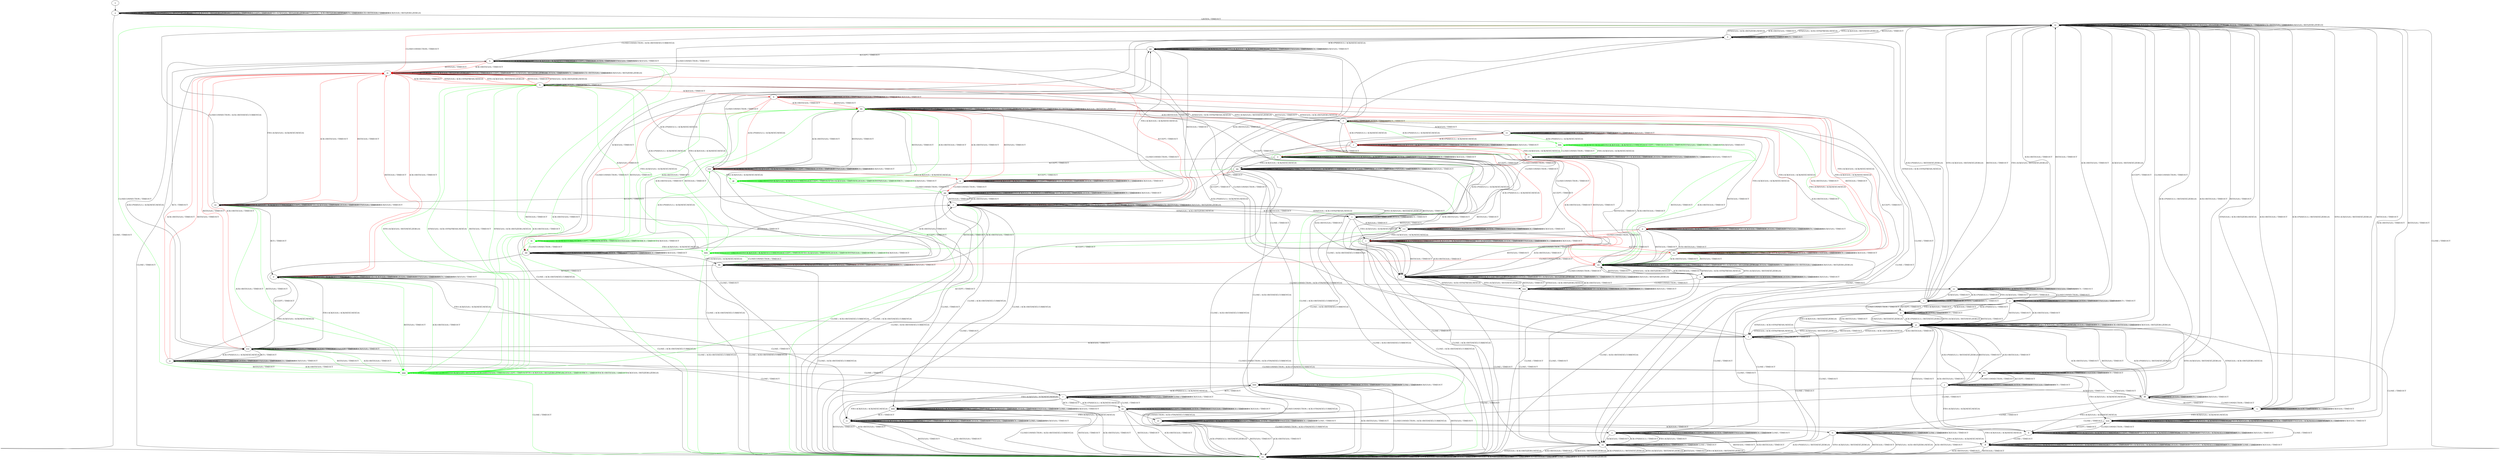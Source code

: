 digraph "" {
	graph ["Incoming time"=0.0003876686096191406,
		"Outgoing time"=0.04407167434692383,
		Output="{'States': 63, 'Transitions': 772, 'Filename': '../results/tcp_preset_100/TCP_Linux_Server-TCP_Linux_Server-4.dot'}",
		Reference="{'States': 58, 'Transitions': 685, 'Filename': '../subjects/tcp/TCP_Linux_Server.dot'}",
		Solver=yices,
		Updated="{'States': 58, 'Transitions': 685, 'Filename': '../subjects/tcp/TCP_Linux_Server.dot'}",
		"f-measure"=0.9088339222614841,
		precision=0.8808219178082192,
		recall=0.9386861313868613
	];
	a -> a	[key=0,
		label="CLOSECONNECTION / TIMEOUT"];
	a -> a	[key=1,
		label="ACK+PSH(V,V,1) / RST(ZERO,ZERO,0)"];
	a -> a	[key=2,
		label="SYN+ACK(V,V,0) / RST(ZERO,ZERO,0)"];
	a -> a	[key=3,
		label="RST(V,V,0) / TIMEOUT"];
	a -> a	[key=4,
		label="ACCEPT / TIMEOUT"];
	a -> a	[key=5,
		label="FIN+ACK(V,V,0) / RST(ZERO,ZERO,0)"];
	a -> a	[key=6,
		label="SYN(V,V,0) / ACK+RST(ZERO,NEXT,0)"];
	a -> a	[key=7,
		label="RCV / TIMEOUT"];
	a -> a	[key=8,
		label="ACK+RST(V,V,0) / TIMEOUT"];
	a -> a	[key=9,
		label="ACK(V,V,0) / RST(ZERO,ZERO,0)"];
	a -> ss	[key=0,
		label="LISTEN / TIMEOUT"];
	a -> uu	[key=0,
		label="CLOSE / TIMEOUT"];
	b -> b	[key=0,
		label="SYN+ACK(V,V,0) / ACK(NEXT,CURRENT,0)"];
	b -> b	[key=1,
		label="ACCEPT / TIMEOUT"];
	b -> b	[key=2,
		label="LISTEN / TIMEOUT"];
	b -> b	[key=3,
		label="SYN(V,V,0) / TIMEOUT"];
	b -> b	[key=4,
		label="RCV / TIMEOUT"];
	b -> b	[key=5,
		label="ACK(V,V,0) / TIMEOUT"];
	b -> bb	[key=0,
		color=red,
		label="RST(V,V,0) / TIMEOUT"];
	b -> bb	[key=1,
		color=red,
		label="ACK+RST(V,V,0) / TIMEOUT"];
	b -> dd	[key=0,
		color=red,
		label="CLOSECONNECTION / TIMEOUT"];
	b -> ee	[key=0,
		label="FIN+ACK(V,V,0) / ACK(NEXT,NEXT,0)"];
	b -> uu	[key=0,
		label="CLOSE / ACK+RST(NEXT,CURRENT,0)"];
	b -> eee	[key=0,
		color=red,
		label="ACK+PSH(V,V,1) / ACK(NEXT,NEXT,0)"];
	c -> c	[key=0,
		label="CLOSECONNECTION / TIMEOUT"];
	c -> c	[key=1,
		label="ACK+PSH(V,V,1) / TIMEOUT"];
	c -> c	[key=2,
		label="SYN+ACK(V,V,0) / ACK(NEXT,CURRENT,0)"];
	c -> c	[key=3,
		label="FIN+ACK(V,V,0) / TIMEOUT"];
	c -> c	[key=4,
		label="LISTEN / TIMEOUT"];
	c -> c	[key=5,
		label="SYN(V,V,0) / TIMEOUT"];
	c -> c	[key=6,
		label="RCV / TIMEOUT"];
	c -> c	[key=7,
		label="ACK(V,V,0) / TIMEOUT"];
	c -> i	[key=0,
		label="RST(V,V,0) / TIMEOUT"];
	c -> i	[key=1,
		label="ACK+RST(V,V,0) / TIMEOUT"];
	c -> ee	[key=0,
		color=red,
		label="ACCEPT / TIMEOUT"];
	c -> uu	[key=0,
		label="CLOSE / ACK+RST(NEXT,CURRENT,0)"];
	hhh	[color=green];
	c -> hhh	[key=0,
		color=green,
		label="ACCEPT / TIMEOUT"];
	d -> d	[key=0,
		label="ACK+PSH(V,V,1) / TIMEOUT"];
	d -> d	[key=1,
		label="SYN+ACK(V,V,0) / ACK(NEXT,CURRENT,0)"];
	d -> d	[key=2,
		label="ACCEPT / TIMEOUT"];
	d -> d	[key=3,
		label="FIN+ACK(V,V,0) / TIMEOUT"];
	d -> d	[key=4,
		label="LISTEN / TIMEOUT"];
	d -> d	[key=5,
		label="SYN(V,V,0) / TIMEOUT"];
	d -> d	[key=6,
		label="RCV / TIMEOUT"];
	d -> d	[key=7,
		label="ACK(V,V,0) / TIMEOUT"];
	d -> m	[key=0,
		color=red,
		label="RST(V,V,0) / TIMEOUT"];
	d -> m	[key=1,
		color=red,
		label="ACK+RST(V,V,0) / TIMEOUT"];
	d -> cc	[key=0,
		label="CLOSE / TIMEOUT"];
	d -> yy	[key=0,
		label="CLOSECONNECTION / ACK+FIN(NEXT,CURRENT,0)"];
	ggg	[color=green];
	d -> ggg	[key=0,
		color=green,
		label="RST(V,V,0) / TIMEOUT"];
	d -> ggg	[key=1,
		color=green,
		label="ACK+RST(V,V,0) / TIMEOUT"];
	e -> e	[key=0,
		label="CLOSECONNECTION / TIMEOUT"];
	e -> e	[key=1,
		label="ACK+PSH(V,V,1) / ACK(NEXT,NEXT,0)"];
	e -> e	[key=2,
		label="SYN+ACK(V,V,0) / ACK(NEXT,CURRENT,0)"];
	e -> e	[key=3,
		label="LISTEN / TIMEOUT"];
	e -> e	[key=4,
		label="SYN(V,V,0) / TIMEOUT"];
	e -> e	[key=5,
		label="RCV / TIMEOUT"];
	e -> e	[key=6,
		label="ACK(V,V,0) / TIMEOUT"];
	e -> i	[key=0,
		label="RST(V,V,0) / TIMEOUT"];
	e -> i	[key=1,
		label="ACK+RST(V,V,0) / TIMEOUT"];
	e -> qq	[key=0,
		label="FIN+ACK(V,V,0) / ACK(NEXT,NEXT,0)"];
	e -> uu	[key=0,
		label="CLOSE / ACK+RST(NEXT,CURRENT,0)"];
	e -> eee	[key=0,
		label="ACCEPT / TIMEOUT"];
	f -> f	[key=0,
		label="ACCEPT / TIMEOUT"];
	f -> f	[key=1,
		label="LISTEN / TIMEOUT"];
	f -> f	[key=2,
		label="RCV / TIMEOUT"];
	f -> p	[key=0,
		color=red,
		label="FIN+ACK(V,V,0) / ACK(NEXT,NEXT,0)"];
	f -> r	[key=0,
		color=red,
		label="ACK+PSH(V,V,1) / ACK(NEXT,NEXT,0)"];
	f -> s	[key=0,
		label="CLOSECONNECTION / TIMEOUT"];
	f -> bb	[key=0,
		label="SYN+ACK(V,V,0) / RST(NEXT,ZERO,0)"];
	f -> bb	[key=1,
		label="RST(V,V,0) / TIMEOUT"];
	f -> bb	[key=2,
		label="SYN(V,V,0) / ACK+RST(ZERO,NEXT,0)"];
	f -> bb	[key=3,
		label="ACK+RST(V,V,0) / TIMEOUT"];
	f -> ee	[key=0,
		color=green,
		label="FIN+ACK(V,V,0) / ACK(NEXT,NEXT,0)"];
	f -> vv	[key=0,
		label="ACK(V,V,0) / TIMEOUT"];
	f -> xx	[key=0,
		label="CLOSE / TIMEOUT"];
	kkk	[color=green];
	f -> kkk	[key=0,
		color=green,
		label="ACK+PSH(V,V,1) / ACK(NEXT,NEXT,0)"];
	g -> d	[key=0,
		label="FIN+ACK(V,V,0) / ACK(NEXT,NEXT,0)"];
	g -> g	[key=0,
		label="SYN+ACK(V,V,0) / ACK(NEXT,CURRENT,0)"];
	g -> g	[key=1,
		label="ACCEPT / TIMEOUT"];
	g -> g	[key=2,
		label="LISTEN / TIMEOUT"];
	g -> g	[key=3,
		label="SYN(V,V,0) / TIMEOUT"];
	g -> g	[key=4,
		label="RCV / TIMEOUT"];
	g -> g	[key=5,
		label="ACK(V,V,0) / TIMEOUT"];
	g -> l	[key=0,
		label="CLOSE / TIMEOUT"];
	g -> m	[key=0,
		color=red,
		label="RST(V,V,0) / TIMEOUT"];
	g -> m	[key=1,
		color=red,
		label="ACK+RST(V,V,0) / TIMEOUT"];
	g -> hh	[key=0,
		label="CLOSECONNECTION / ACK+FIN(NEXT,CURRENT,0)"];
	g -> ww	[key=0,
		label="ACK+PSH(V,V,1) / ACK(NEXT,NEXT,0)"];
	g -> ggg	[key=0,
		color=green,
		label="RST(V,V,0) / TIMEOUT"];
	g -> ggg	[key=1,
		color=green,
		label="ACK+RST(V,V,0) / TIMEOUT"];
	h -> b	[key=0,
		color=red,
		label="ACK(V,V,0) / TIMEOUT"];
	h -> h	[key=0,
		label="ACCEPT / TIMEOUT"];
	h -> h	[key=1,
		label="LISTEN / TIMEOUT"];
	h -> h	[key=2,
		label="RCV / TIMEOUT"];
	h -> m	[key=0,
		color=red,
		label="SYN+ACK(V,V,0) / RST(NEXT,ZERO,0)"];
	h -> m	[key=1,
		color=red,
		label="RST(V,V,0) / TIMEOUT"];
	h -> m	[key=2,
		color=red,
		label="SYN(V,V,0) / ACK+RST(ZERO,NEXT,0)"];
	h -> m	[key=3,
		color=red,
		label="ACK+RST(V,V,0) / TIMEOUT"];
	h -> ee	[key=0,
		color=red,
		label="FIN+ACK(V,V,0) / ACK(NEXT,NEXT,0)"];
	h -> ii	[key=0,
		label="CLOSECONNECTION / TIMEOUT"];
	h -> xx	[key=0,
		label="CLOSE / TIMEOUT"];
	h -> eee	[key=0,
		label="ACK+PSH(V,V,1) / ACK(NEXT,NEXT,0)"];
	h -> ggg	[key=0,
		color=green,
		label="SYN+ACK(V,V,0) / RST(NEXT,ZERO,0)"];
	h -> ggg	[key=1,
		color=green,
		label="RST(V,V,0) / TIMEOUT"];
	h -> ggg	[key=2,
		color=green,
		label="SYN(V,V,0) / ACK+RST(ZERO,NEXT,0)"];
	h -> ggg	[key=3,
		color=green,
		label="ACK+RST(V,V,0) / TIMEOUT"];
	h -> hhh	[key=0,
		color=green,
		label="FIN+ACK(V,V,0) / ACK(NEXT,NEXT,0)"];
	iii	[color=green];
	h -> iii	[key=0,
		color=green,
		label="ACK(V,V,0) / TIMEOUT"];
	i -> i	[key=0,
		label="CLOSECONNECTION / TIMEOUT"];
	i -> i	[key=1,
		label="ACK+PSH(V,V,1) / RST(ZERO,ZERO,0)"];
	i -> i	[key=2,
		label="SYN+ACK(V,V,0) / RST(ZERO,ZERO,0)"];
	i -> i	[key=3,
		label="RST(V,V,0) / TIMEOUT"];
	i -> i	[key=4,
		label="FIN+ACK(V,V,0) / RST(ZERO,ZERO,0)"];
	i -> i	[key=5,
		label="LISTEN / TIMEOUT"];
	i -> i	[key=6,
		label="RCV / TIMEOUT"];
	i -> i	[key=7,
		label="ACK+RST(V,V,0) / TIMEOUT"];
	i -> i	[key=8,
		label="ACK(V,V,0) / RST(ZERO,ZERO,0)"];
	i -> bb	[key=0,
		label="ACCEPT / TIMEOUT"];
	i -> uu	[key=0,
		label="CLOSE / TIMEOUT"];
	i -> aaa	[key=0,
		label="SYN(V,V,0) / ACK+SYN(FRESH,NEXT,0)"];
	j -> j	[key=0,
		label="SYN+ACK(V,V,0) / ACK(NEXT,CURRENT,0)"];
	j -> j	[key=1,
		label="ACCEPT / TIMEOUT"];
	j -> j	[key=2,
		label="LISTEN / TIMEOUT"];
	j -> j	[key=3,
		label="SYN(V,V,0) / TIMEOUT"];
	j -> j	[key=4,
		label="RCV / TIMEOUT"];
	j -> hh	[key=0,
		label="CLOSECONNECTION / TIMEOUT"];
	j -> jj	[key=0,
		label="ACK+PSH(V,V,1) / RST(NEXT,ZERO,0)"];
	j -> jj	[key=1,
		label="RST(V,V,0) / TIMEOUT"];
	j -> jj	[key=2,
		label="ACK+RST(V,V,0) / TIMEOUT"];
	j -> ll	[key=0,
		label="FIN+ACK(V,V,0) / ACK(NEXT,NEXT,0)"];
	j -> zz	[key=0,
		label="CLOSE / TIMEOUT"];
	j -> fff	[key=0,
		label="ACK(V,V,0) / TIMEOUT"];
	k -> k	[key=0,
		label="ACK+PSH(V,V,1) / ACK(NEXT,NEXT,0)"];
	k -> k	[key=1,
		label="SYN+ACK(V,V,0) / ACK(NEXT,CURRENT,0)"];
	k -> k	[key=2,
		label="ACCEPT / TIMEOUT"];
	k -> k	[key=3,
		label="LISTEN / TIMEOUT"];
	k -> k	[key=4,
		label="SYN(V,V,0) / TIMEOUT"];
	k -> k	[key=5,
		label="ACK(V,V,0) / TIMEOUT"];
	k -> m	[key=0,
		color=red,
		label="RST(V,V,0) / TIMEOUT"];
	k -> m	[key=1,
		color=red,
		label="ACK+RST(V,V,0) / TIMEOUT"];
	k -> oo	[key=0,
		label="FIN+ACK(V,V,0) / ACK(NEXT,NEXT,0)"];
	k -> ss	[key=0,
		label="CLOSECONNECTION / ACK+RST(NEXT,CURRENT,0)"];
	k -> ww	[key=0,
		label="RCV / TIMEOUT"];
	k -> bbb	[key=0,
		label="CLOSE / TIMEOUT"];
	k -> ggg	[key=0,
		color=green,
		label="RST(V,V,0) / TIMEOUT"];
	k -> ggg	[key=1,
		color=green,
		label="ACK+RST(V,V,0) / TIMEOUT"];
	l -> l	[key=0,
		label="SYN+ACK(V,V,0) / ACK(NEXT,CURRENT,0)"];
	l -> l	[key=1,
		label="ACCEPT / TIMEOUT"];
	l -> l	[key=2,
		label="LISTEN / TIMEOUT"];
	l -> l	[key=3,
		label="SYN(V,V,0) / TIMEOUT"];
	l -> l	[key=4,
		label="CLOSE / TIMEOUT"];
	l -> l	[key=5,
		label="ACK(V,V,0) / TIMEOUT"];
	l -> aa	[key=0,
		label="RCV / TIMEOUT"];
	l -> cc	[key=0,
		label="FIN+ACK(V,V,0) / ACK(NEXT,NEXT,0)"];
	l -> uu	[key=0,
		label="RST(V,V,0) / TIMEOUT"];
	l -> uu	[key=1,
		label="ACK+RST(V,V,0) / TIMEOUT"];
	l -> zz	[key=0,
		label="CLOSECONNECTION / ACK+FIN(NEXT,CURRENT,0)"];
	l -> bbb	[key=0,
		label="ACK+PSH(V,V,1) / ACK(NEXT,NEXT,0)"];
	m -> h	[key=0,
		color=red,
		label="SYN(V,V,0) / ACK+SYN(FRESH,NEXT,0)"];
	m -> m	[key=0,
		label="ACK+PSH(V,V,1) / RST(ZERO,ZERO,0)"];
	m -> m	[key=1,
		label="SYN+ACK(V,V,0) / RST(ZERO,ZERO,0)"];
	m -> m	[key=2,
		label="RST(V,V,0) / TIMEOUT"];
	m -> m	[key=3,
		label="ACCEPT / TIMEOUT"];
	m -> m	[key=4,
		label="FIN+ACK(V,V,0) / RST(ZERO,ZERO,0)"];
	m -> m	[key=5,
		label="LISTEN / TIMEOUT"];
	m -> m	[key=6,
		label="RCV / TIMEOUT"];
	m -> m	[key=7,
		label="ACK+RST(V,V,0) / TIMEOUT"];
	m -> m	[key=8,
		label="ACK(V,V,0) / RST(ZERO,ZERO,0)"];
	m -> ss	[key=0,
		color=red,
		label="CLOSECONNECTION / TIMEOUT"];
	m -> uu	[key=0,
		label="CLOSE / TIMEOUT"];
	n -> n	[key=0,
		label="CLOSECONNECTION / TIMEOUT"];
	n -> n	[key=1,
		label="SYN+ACK(V,V,0) / ACK(NEXT,CURRENT,0)"];
	n -> n	[key=2,
		label="ACCEPT / TIMEOUT"];
	n -> n	[key=3,
		label="LISTEN / TIMEOUT"];
	n -> n	[key=4,
		label="SYN(V,V,0) / TIMEOUT"];
	n -> n	[key=5,
		label="RCV / TIMEOUT"];
	n -> n	[key=6,
		label="CLOSE / TIMEOUT"];
	n -> uu	[key=0,
		label="RST(V,V,0) / TIMEOUT"];
	n -> uu	[key=1,
		label="ACK+RST(V,V,0) / TIMEOUT"];
	n -> xx	[key=0,
		label="ACK+PSH(V,V,1) / TIMEOUT"];
	n -> xx	[key=1,
		label="FIN+ACK(V,V,0) / TIMEOUT"];
	n -> xx	[key=2,
		label="ACK(V,V,0) / TIMEOUT"];
	o -> n	[key=0,
		label="CLOSE / TIMEOUT"];
	o -> o	[key=0,
		label="SYN+ACK(V,V,0) / ACK(NEXT,CURRENT,0)"];
	o -> o	[key=1,
		label="ACCEPT / TIMEOUT"];
	o -> o	[key=2,
		label="LISTEN / TIMEOUT"];
	o -> o	[key=3,
		label="SYN(V,V,0) / TIMEOUT"];
	o -> o	[key=4,
		label="RCV / TIMEOUT"];
	o -> w	[key=0,
		label="ACK+PSH(V,V,1) / TIMEOUT"];
	o -> w	[key=1,
		label="FIN+ACK(V,V,0) / TIMEOUT"];
	o -> w	[key=2,
		label="ACK(V,V,0) / TIMEOUT"];
	o -> jj	[key=0,
		label="RST(V,V,0) / TIMEOUT"];
	o -> jj	[key=1,
		label="ACK+RST(V,V,0) / TIMEOUT"];
	o -> yy	[key=0,
		label="CLOSECONNECTION / TIMEOUT"];
	p -> c	[key=0,
		color=red,
		label="CLOSECONNECTION / TIMEOUT"];
	p -> p	[key=0,
		label="ACK+PSH(V,V,1) / TIMEOUT"];
	p -> p	[key=1,
		label="SYN+ACK(V,V,0) / ACK(NEXT,CURRENT,0)"];
	p -> p	[key=2,
		label="ACCEPT / TIMEOUT"];
	p -> p	[key=3,
		label="FIN+ACK(V,V,0) / TIMEOUT"];
	p -> p	[key=4,
		label="LISTEN / TIMEOUT"];
	p -> p	[key=5,
		label="SYN(V,V,0) / TIMEOUT"];
	p -> p	[key=6,
		label="RCV / TIMEOUT"];
	p -> p	[key=7,
		label="ACK(V,V,0) / TIMEOUT"];
	p -> nn	[key=0,
		label="RST(V,V,0) / TIMEOUT"];
	p -> nn	[key=1,
		label="ACK+RST(V,V,0) / TIMEOUT"];
	p -> uu	[key=0,
		label="CLOSE / ACK+RST(NEXT,CURRENT,0)"];
	q -> q	[key=0,
		label="ACK+PSH(V,V,1) / TIMEOUT"];
	q -> q	[key=1,
		label="SYN+ACK(V,V,0) / ACK(NEXT,CURRENT,0)"];
	q -> q	[key=2,
		label="ACCEPT / TIMEOUT"];
	q -> q	[key=3,
		label="FIN+ACK(V,V,0) / TIMEOUT"];
	q -> q	[key=4,
		label="LISTEN / TIMEOUT"];
	q -> q	[key=5,
		label="SYN(V,V,0) / TIMEOUT"];
	q -> q	[key=6,
		label="RCV / TIMEOUT"];
	q -> q	[key=7,
		label="ACK(V,V,0) / TIMEOUT"];
	q -> bb	[key=0,
		color=red,
		label="RST(V,V,0) / TIMEOUT"];
	q -> bb	[key=1,
		color=red,
		label="ACK+RST(V,V,0) / TIMEOUT"];
	q -> gg	[key=0,
		color=red,
		label="CLOSECONNECTION / TIMEOUT"];
	q -> uu	[key=0,
		label="CLOSE / ACK+RST(NEXT,CURRENT,0)"];
	r -> e	[key=0,
		color=red,
		label="CLOSECONNECTION / TIMEOUT"];
	r -> r	[key=0,
		label="ACK+PSH(V,V,1) / ACK(NEXT,NEXT,0)"];
	r -> r	[key=1,
		label="SYN+ACK(V,V,0) / ACK(NEXT,CURRENT,0)"];
	r -> r	[key=2,
		label="ACCEPT / TIMEOUT"];
	r -> r	[key=3,
		label="LISTEN / TIMEOUT"];
	r -> r	[key=4,
		label="SYN(V,V,0) / TIMEOUT"];
	r -> r	[key=5,
		label="RCV / TIMEOUT"];
	r -> r	[key=6,
		label="ACK(V,V,0) / TIMEOUT"];
	r -> nn	[key=0,
		color=red,
		label="RST(V,V,0) / TIMEOUT"];
	r -> nn	[key=1,
		color=red,
		label="ACK+RST(V,V,0) / TIMEOUT"];
	r -> rr	[key=0,
		color=red,
		label="FIN+ACK(V,V,0) / ACK(NEXT,NEXT,0)"];
	r -> uu	[key=0,
		label="CLOSE / ACK+RST(NEXT,CURRENT,0)"];
	s -> c	[key=0,
		label="FIN+ACK(V,V,0) / ACK(NEXT,NEXT,0)"];
	s -> e	[key=0,
		label="ACK+PSH(V,V,1) / ACK(NEXT,NEXT,0)"];
	s -> h	[key=0,
		label="ACCEPT / TIMEOUT"];
	s -> s	[key=0,
		label="CLOSECONNECTION / TIMEOUT"];
	s -> s	[key=1,
		label="LISTEN / TIMEOUT"];
	s -> s	[key=2,
		label="RCV / TIMEOUT"];
	s -> z	[key=0,
		label="SYN+ACK(V,V,0) / RST(NEXT,ZERO,0)"];
	s -> z	[key=1,
		label="RST(V,V,0) / TIMEOUT"];
	s -> z	[key=2,
		label="SYN(V,V,0) / ACK+RST(ZERO,NEXT,0)"];
	s -> z	[key=3,
		label="ACK+RST(V,V,0) / TIMEOUT"];
	s -> xx	[key=0,
		label="CLOSE / TIMEOUT"];
	s -> ccc	[key=0,
		label="ACK(V,V,0) / TIMEOUT"];
	t -> d	[key=0,
		label="FIN+ACK(V,V,0) / ACK(NEXT,NEXT,0)"];
	t -> k	[key=0,
		label="ACK+PSH(V,V,1) / ACK(NEXT,NEXT,0)"];
	t -> t	[key=0,
		label="ACCEPT / TIMEOUT"];
	t -> t	[key=1,
		label="LISTEN / TIMEOUT"];
	t -> t	[key=2,
		label="RCV / TIMEOUT"];
	t -> ii	[key=0,
		label="CLOSECONNECTION / TIMEOUT"];
	t -> jj	[key=0,
		label="SYN+ACK(V,V,0) / RST(NEXT,ZERO,0)"];
	t -> jj	[key=1,
		label="RST(V,V,0) / TIMEOUT"];
	t -> jj	[key=2,
		label="SYN(V,V,0) / ACK+RST(ZERO,NEXT,0)"];
	t -> jj	[key=3,
		label="ACK+RST(V,V,0) / TIMEOUT"];
	t -> ww	[key=0,
		label="ACK(V,V,0) / TIMEOUT"];
	t -> xx	[key=0,
		label="CLOSE / TIMEOUT"];
	u -> u	[key=0,
		label="CLOSECONNECTION / TIMEOUT"];
	u -> u	[key=1,
		label="LISTEN / TIMEOUT"];
	u -> u	[key=2,
		label="RCV / TIMEOUT"];
	u -> u	[key=3,
		label="ACK(V,V,0) / TIMEOUT"];
	u -> mm	[key=0,
		label="FIN+ACK(V,V,0) / ACK(NEXT,NEXT,0)"];
	u -> ss	[key=0,
		label="ACK+PSH(V,V,1) / RST(NEXT,ZERO,0)"];
	u -> ss	[key=1,
		label="SYN+ACK(V,V,0) / RST(NEXT,ZERO,0)"];
	u -> ss	[key=2,
		label="RST(V,V,0) / TIMEOUT"];
	u -> ss	[key=3,
		label="SYN(V,V,0) / ACK+RST(ZERO,NEXT,0)"];
	u -> ss	[key=4,
		label="ACK+RST(V,V,0) / TIMEOUT"];
	u -> tt	[key=0,
		label="CLOSE / TIMEOUT"];
	u -> fff	[key=0,
		label="ACCEPT / TIMEOUT"];
	v -> v	[key=0,
		label="CLOSECONNECTION / TIMEOUT"];
	v -> v	[key=1,
		label="LISTEN / TIMEOUT"];
	v -> v	[key=2,
		label="RCV / TIMEOUT"];
	v -> w	[key=0,
		label="ACCEPT / TIMEOUT"];
	v -> ii	[key=0,
		label="SYN(V,V,0) / ACK+SYN(FRESH,NEXT,0)"];
	v -> ss	[key=0,
		label="ACK+PSH(V,V,1) / RST(NEXT,ZERO,0)"];
	v -> ss	[key=1,
		label="SYN+ACK(V,V,0) / RST(NEXT,ZERO,0)"];
	v -> ss	[key=2,
		label="RST(V,V,0) / TIMEOUT"];
	v -> ss	[key=3,
		label="FIN+ACK(V,V,0) / RST(NEXT,ZERO,0)"];
	v -> ss	[key=4,
		label="ACK+RST(V,V,0) / TIMEOUT"];
	v -> ss	[key=5,
		label="ACK(V,V,0) / RST(NEXT,ZERO,0)"];
	v -> xx	[key=0,
		label="CLOSE / TIMEOUT"];
	w -> t	[key=0,
		label="SYN(V,V,0) / ACK+SYN(FRESH,NEXT,0)"];
	w -> v	[key=0,
		label="CLOSECONNECTION / TIMEOUT"];
	w -> w	[key=0,
		label="ACCEPT / TIMEOUT"];
	w -> w	[key=1,
		label="LISTEN / TIMEOUT"];
	w -> w	[key=2,
		label="RCV / TIMEOUT"];
	w -> jj	[key=0,
		label="ACK+PSH(V,V,1) / RST(NEXT,ZERO,0)"];
	w -> jj	[key=1,
		label="SYN+ACK(V,V,0) / RST(NEXT,ZERO,0)"];
	w -> jj	[key=2,
		label="RST(V,V,0) / TIMEOUT"];
	w -> jj	[key=3,
		label="FIN+ACK(V,V,0) / RST(NEXT,ZERO,0)"];
	w -> jj	[key=4,
		label="ACK+RST(V,V,0) / TIMEOUT"];
	w -> jj	[key=5,
		label="ACK(V,V,0) / RST(NEXT,ZERO,0)"];
	w -> xx	[key=0,
		label="CLOSE / TIMEOUT"];
	x -> a	[key=0];
	y -> y	[key=0,
		label="ACK+PSH(V,V,1) / TIMEOUT"];
	y -> y	[key=1,
		label="ACCEPT / TIMEOUT"];
	y -> y	[key=2,
		label="FIN+ACK(V,V,0) / TIMEOUT"];
	y -> y	[key=3,
		label="LISTEN / TIMEOUT"];
	y -> y	[key=4,
		label="RCV / TIMEOUT"];
	y -> y	[key=5,
		label="ACK(V,V,0) / TIMEOUT"];
	y -> nn	[key=0,
		label="SYN+ACK(V,V,0) / RST(NEXT,ZERO,0)"];
	y -> nn	[key=1,
		label="RST(V,V,0) / TIMEOUT"];
	y -> nn	[key=2,
		label="SYN(V,V,0) / ACK+RST(ZERO,NEXT,0)"];
	y -> nn	[key=3,
		label="ACK+RST(V,V,0) / TIMEOUT"];
	y -> xx	[key=0,
		label="CLOSE / TIMEOUT"];
	y -> aaa	[key=0,
		label="CLOSECONNECTION / TIMEOUT"];
	z -> m	[key=0,
		color=red,
		label="ACCEPT / TIMEOUT"];
	z -> s	[key=0,
		label="SYN(V,V,0) / ACK+SYN(FRESH,NEXT,0)"];
	z -> z	[key=0,
		label="CLOSECONNECTION / TIMEOUT"];
	z -> z	[key=1,
		label="ACK+PSH(V,V,1) / RST(ZERO,ZERO,0)"];
	z -> z	[key=2,
		label="SYN+ACK(V,V,0) / RST(ZERO,ZERO,0)"];
	z -> z	[key=3,
		label="RST(V,V,0) / TIMEOUT"];
	z -> z	[key=4,
		label="FIN+ACK(V,V,0) / RST(ZERO,ZERO,0)"];
	z -> z	[key=5,
		label="LISTEN / TIMEOUT"];
	z -> z	[key=6,
		label="RCV / TIMEOUT"];
	z -> z	[key=7,
		label="ACK+RST(V,V,0) / TIMEOUT"];
	z -> z	[key=8,
		label="ACK(V,V,0) / RST(ZERO,ZERO,0)"];
	z -> uu	[key=0,
		label="CLOSE / TIMEOUT"];
	z -> ggg	[key=0,
		color=green,
		label="ACCEPT / TIMEOUT"];
	aa -> l	[key=0,
		label="ACK+PSH(V,V,1) / ACK(NEXT,NEXT,0)"];
	aa -> l	[key=1,
		label="CLOSE / TIMEOUT"];
	aa -> aa	[key=0,
		label="SYN+ACK(V,V,0) / ACK(NEXT,CURRENT,0)"];
	aa -> aa	[key=1,
		label="ACCEPT / TIMEOUT"];
	aa -> aa	[key=2,
		label="LISTEN / TIMEOUT"];
	aa -> aa	[key=3,
		label="SYN(V,V,0) / TIMEOUT"];
	aa -> aa	[key=4,
		label="RCV / TIMEOUT"];
	aa -> aa	[key=5,
		label="ACK(V,V,0) / TIMEOUT"];
	aa -> cc	[key=0,
		label="FIN+ACK(V,V,0) / ACK(NEXT,NEXT,0)"];
	aa -> uu	[key=0,
		label="RST(V,V,0) / TIMEOUT"];
	aa -> uu	[key=1,
		label="ACK+RST(V,V,0) / TIMEOUT"];
	aa -> zz	[key=0,
		label="CLOSECONNECTION / ACK+FIN(NEXT,CURRENT,0)"];
	bb -> f	[key=0,
		label="SYN(V,V,0) / ACK+SYN(FRESH,NEXT,0)"];
	bb -> z	[key=0,
		label="CLOSECONNECTION / TIMEOUT"];
	bb -> bb	[key=0,
		label="ACK+PSH(V,V,1) / RST(ZERO,ZERO,0)"];
	bb -> bb	[key=1,
		label="SYN+ACK(V,V,0) / RST(ZERO,ZERO,0)"];
	bb -> bb	[key=2,
		label="RST(V,V,0) / TIMEOUT"];
	bb -> bb	[key=3,
		label="ACCEPT / TIMEOUT"];
	bb -> bb	[key=4,
		label="FIN+ACK(V,V,0) / RST(ZERO,ZERO,0)"];
	bb -> bb	[key=5,
		label="LISTEN / TIMEOUT"];
	bb -> bb	[key=6,
		label="RCV / TIMEOUT"];
	bb -> bb	[key=7,
		label="ACK+RST(V,V,0) / TIMEOUT"];
	bb -> bb	[key=8,
		label="ACK(V,V,0) / RST(ZERO,ZERO,0)"];
	bb -> uu	[key=0,
		label="CLOSE / TIMEOUT"];
	cc -> n	[key=0,
		label="CLOSECONNECTION / ACK+FIN(NEXT,CURRENT,0)"];
	cc -> cc	[key=0,
		label="ACK+PSH(V,V,1) / TIMEOUT"];
	cc -> cc	[key=1,
		label="SYN+ACK(V,V,0) / ACK(NEXT,CURRENT,0)"];
	cc -> cc	[key=2,
		label="ACCEPT / TIMEOUT"];
	cc -> cc	[key=3,
		label="FIN+ACK(V,V,0) / TIMEOUT"];
	cc -> cc	[key=4,
		label="LISTEN / TIMEOUT"];
	cc -> cc	[key=5,
		label="SYN(V,V,0) / TIMEOUT"];
	cc -> cc	[key=6,
		label="RCV / TIMEOUT"];
	cc -> cc	[key=7,
		label="CLOSE / TIMEOUT"];
	cc -> cc	[key=8,
		label="ACK(V,V,0) / TIMEOUT"];
	cc -> uu	[key=0,
		label="RST(V,V,0) / TIMEOUT"];
	cc -> uu	[key=1,
		label="ACK+RST(V,V,0) / TIMEOUT"];
	dd -> z	[key=0,
		label="RST(V,V,0) / TIMEOUT"];
	dd -> z	[key=1,
		label="ACK+RST(V,V,0) / TIMEOUT"];
	dd -> dd	[key=0,
		label="CLOSECONNECTION / TIMEOUT"];
	dd -> dd	[key=1,
		label="SYN+ACK(V,V,0) / ACK(NEXT,CURRENT,0)"];
	dd -> dd	[key=2,
		label="LISTEN / TIMEOUT"];
	dd -> dd	[key=3,
		label="SYN(V,V,0) / TIMEOUT"];
	dd -> dd	[key=4,
		label="RCV / TIMEOUT"];
	dd -> dd	[key=5,
		label="ACK(V,V,0) / TIMEOUT"];
	dd -> kk	[key=0,
		label="FIN+ACK(V,V,0) / ACK(NEXT,NEXT,0)"];
	dd -> pp	[key=0,
		label="ACK+PSH(V,V,1) / ACK(NEXT,NEXT,0)"];
	dd -> uu	[key=0,
		label="CLOSE / ACK+RST(NEXT,CURRENT,0)"];
	dd -> ww	[key=0,
		label="ACCEPT / TIMEOUT"];
	ee -> c	[key=0,
		color=green,
		label="CLOSECONNECTION / TIMEOUT"];
	ee -> bb	[key=0,
		color=red,
		label="RST(V,V,0) / TIMEOUT"];
	ee -> bb	[key=1,
		color=red,
		label="ACK+RST(V,V,0) / TIMEOUT"];
	ee -> ee	[key=0,
		label="ACK+PSH(V,V,1) / TIMEOUT"];
	ee -> ee	[key=1,
		label="SYN+ACK(V,V,0) / ACK(NEXT,CURRENT,0)"];
	ee -> ee	[key=2,
		label="ACCEPT / TIMEOUT"];
	ee -> ee	[key=3,
		label="FIN+ACK(V,V,0) / TIMEOUT"];
	ee -> ee	[key=4,
		label="LISTEN / TIMEOUT"];
	ee -> ee	[key=5,
		label="SYN(V,V,0) / TIMEOUT"];
	ee -> ee	[key=6,
		label="RCV / TIMEOUT"];
	ee -> ee	[key=7,
		label="ACK(V,V,0) / TIMEOUT"];
	ee -> kk	[key=0,
		color=red,
		label="CLOSECONNECTION / TIMEOUT"];
	ee -> nn	[key=0,
		color=green,
		label="RST(V,V,0) / TIMEOUT"];
	ee -> nn	[key=1,
		color=green,
		label="ACK+RST(V,V,0) / TIMEOUT"];
	ee -> uu	[key=0,
		label="CLOSE / ACK+RST(NEXT,CURRENT,0)"];
	ff -> ff	[key=0,
		label="CLOSECONNECTION / TIMEOUT"];
	ff -> ff	[key=1,
		label="ACK+PSH(V,V,1) / ACK(NEXT,CURRENT,0)"];
	ff -> ff	[key=2,
		label="SYN+ACK(V,V,0) / ACK(NEXT,CURRENT,0)"];
	ff -> ff	[key=3,
		label="ACCEPT / TIMEOUT"];
	ff -> ff	[key=4,
		label="FIN+ACK(V,V,0) / ACK(NEXT,CURRENT,0)"];
	ff -> ff	[key=5,
		label="LISTEN / TIMEOUT"];
	ff -> ff	[key=6,
		label="SYN(V,V,0) / ACK(NEXT,CURRENT,0)"];
	ff -> ff	[key=7,
		label="RCV / TIMEOUT"];
	ff -> ff	[key=8,
		label="CLOSE / TIMEOUT"];
	ff -> ff	[key=9,
		label="ACK(V,V,0) / TIMEOUT"];
	ff -> uu	[key=0,
		label="RST(V,V,0) / TIMEOUT"];
	ff -> uu	[key=1,
		label="ACK+RST(V,V,0) / TIMEOUT"];
	gg -> z	[key=0,
		label="RST(V,V,0) / TIMEOUT"];
	gg -> z	[key=1,
		label="ACK+RST(V,V,0) / TIMEOUT"];
	gg -> gg	[key=0,
		label="CLOSECONNECTION / TIMEOUT"];
	gg -> gg	[key=1,
		label="ACK+PSH(V,V,1) / TIMEOUT"];
	gg -> gg	[key=2,
		label="SYN+ACK(V,V,0) / ACK(NEXT,CURRENT,0)"];
	gg -> gg	[key=3,
		label="FIN+ACK(V,V,0) / TIMEOUT"];
	gg -> gg	[key=4,
		label="LISTEN / TIMEOUT"];
	gg -> gg	[key=5,
		label="SYN(V,V,0) / TIMEOUT"];
	gg -> gg	[key=6,
		label="RCV / TIMEOUT"];
	gg -> gg	[key=7,
		label="ACK(V,V,0) / TIMEOUT"];
	gg -> oo	[key=0,
		label="ACCEPT / TIMEOUT"];
	gg -> uu	[key=0,
		label="CLOSE / ACK+RST(NEXT,CURRENT,0)"];
	hh -> j	[key=0,
		label="ACCEPT / TIMEOUT"];
	hh -> u	[key=0,
		label="ACK(V,V,0) / TIMEOUT"];
	hh -> hh	[key=0,
		label="CLOSECONNECTION / TIMEOUT"];
	hh -> hh	[key=1,
		label="SYN+ACK(V,V,0) / ACK(NEXT,CURRENT,0)"];
	hh -> hh	[key=2,
		label="LISTEN / TIMEOUT"];
	hh -> hh	[key=3,
		label="SYN(V,V,0) / TIMEOUT"];
	hh -> hh	[key=4,
		label="RCV / TIMEOUT"];
	hh -> mm	[key=0,
		label="FIN+ACK(V,V,0) / ACK(NEXT,NEXT,0)"];
	hh -> ss	[key=0,
		label="ACK+PSH(V,V,1) / RST(NEXT,ZERO,0)"];
	hh -> ss	[key=1,
		label="RST(V,V,0) / TIMEOUT"];
	hh -> ss	[key=2,
		label="ACK+RST(V,V,0) / TIMEOUT"];
	hh -> zz	[key=0,
		label="CLOSE / TIMEOUT"];
	ii -> t	[key=0,
		label="ACCEPT / TIMEOUT"];
	ii -> dd	[key=0,
		label="ACK(V,V,0) / TIMEOUT"];
	ii -> ii	[key=0,
		label="CLOSECONNECTION / TIMEOUT"];
	ii -> ii	[key=1,
		label="LISTEN / TIMEOUT"];
	ii -> ii	[key=2,
		label="RCV / TIMEOUT"];
	ii -> kk	[key=0,
		label="FIN+ACK(V,V,0) / ACK(NEXT,NEXT,0)"];
	ii -> pp	[key=0,
		label="ACK+PSH(V,V,1) / ACK(NEXT,NEXT,0)"];
	ii -> ss	[key=0,
		label="SYN+ACK(V,V,0) / RST(NEXT,ZERO,0)"];
	ii -> ss	[key=1,
		label="RST(V,V,0) / TIMEOUT"];
	ii -> ss	[key=2,
		label="SYN(V,V,0) / ACK+RST(ZERO,NEXT,0)"];
	ii -> ss	[key=3,
		label="ACK+RST(V,V,0) / TIMEOUT"];
	ii -> xx	[key=0,
		label="CLOSE / TIMEOUT"];
	jj -> t	[key=0,
		label="SYN(V,V,0) / ACK+SYN(FRESH,NEXT,0)"];
	jj -> jj	[key=0,
		label="ACK+PSH(V,V,1) / RST(ZERO,ZERO,0)"];
	jj -> jj	[key=1,
		label="SYN+ACK(V,V,0) / RST(ZERO,ZERO,0)"];
	jj -> jj	[key=2,
		label="RST(V,V,0) / TIMEOUT"];
	jj -> jj	[key=3,
		label="ACCEPT / TIMEOUT"];
	jj -> jj	[key=4,
		label="FIN+ACK(V,V,0) / RST(ZERO,ZERO,0)"];
	jj -> jj	[key=5,
		label="LISTEN / TIMEOUT"];
	jj -> jj	[key=6,
		label="RCV / TIMEOUT"];
	jj -> jj	[key=7,
		label="ACK+RST(V,V,0) / TIMEOUT"];
	jj -> jj	[key=8,
		label="ACK(V,V,0) / RST(ZERO,ZERO,0)"];
	jj -> ss	[key=0,
		label="CLOSECONNECTION / TIMEOUT"];
	jj -> uu	[key=0,
		label="CLOSE / TIMEOUT"];
	kk -> d	[key=0,
		label="ACCEPT / TIMEOUT"];
	kk -> z	[key=0,
		label="RST(V,V,0) / TIMEOUT"];
	kk -> z	[key=1,
		label="ACK+RST(V,V,0) / TIMEOUT"];
	kk -> kk	[key=0,
		label="CLOSECONNECTION / TIMEOUT"];
	kk -> kk	[key=1,
		label="ACK+PSH(V,V,1) / TIMEOUT"];
	kk -> kk	[key=2,
		label="SYN+ACK(V,V,0) / ACK(NEXT,CURRENT,0)"];
	kk -> kk	[key=3,
		label="FIN+ACK(V,V,0) / TIMEOUT"];
	kk -> kk	[key=4,
		label="LISTEN / TIMEOUT"];
	kk -> kk	[key=5,
		label="SYN(V,V,0) / TIMEOUT"];
	kk -> kk	[key=6,
		label="RCV / TIMEOUT"];
	kk -> kk	[key=7,
		label="ACK(V,V,0) / TIMEOUT"];
	kk -> uu	[key=0,
		label="CLOSE / ACK+RST(NEXT,CURRENT,0)"];
	ll -> ff	[key=0,
		label="CLOSE / TIMEOUT"];
	ll -> jj	[key=0,
		label="RST(V,V,0) / TIMEOUT"];
	ll -> jj	[key=1,
		label="ACK+RST(V,V,0) / TIMEOUT"];
	ll -> ll	[key=0,
		label="ACK+PSH(V,V,1) / ACK(NEXT,CURRENT,0)"];
	ll -> ll	[key=1,
		label="SYN+ACK(V,V,0) / ACK(NEXT,CURRENT,0)"];
	ll -> ll	[key=2,
		label="ACCEPT / TIMEOUT"];
	ll -> ll	[key=3,
		label="FIN+ACK(V,V,0) / ACK(NEXT,CURRENT,0)"];
	ll -> ll	[key=4,
		label="LISTEN / TIMEOUT"];
	ll -> ll	[key=5,
		label="SYN(V,V,0) / ACK(NEXT,CURRENT,0)"];
	ll -> ll	[key=6,
		label="RCV / TIMEOUT"];
	ll -> ll	[key=7,
		label="ACK(V,V,0) / TIMEOUT"];
	ll -> mm	[key=0,
		label="CLOSECONNECTION / TIMEOUT"];
	mm -> ff	[key=0,
		label="CLOSE / TIMEOUT"];
	mm -> ll	[key=0,
		label="ACCEPT / TIMEOUT"];
	mm -> mm	[key=0,
		label="CLOSECONNECTION / TIMEOUT"];
	mm -> mm	[key=1,
		label="ACK+PSH(V,V,1) / ACK(NEXT,CURRENT,0)"];
	mm -> mm	[key=2,
		label="SYN+ACK(V,V,0) / ACK(NEXT,CURRENT,0)"];
	mm -> mm	[key=3,
		label="FIN+ACK(V,V,0) / ACK(NEXT,CURRENT,0)"];
	mm -> mm	[key=4,
		label="LISTEN / TIMEOUT"];
	mm -> mm	[key=5,
		label="SYN(V,V,0) / ACK(NEXT,CURRENT,0)"];
	mm -> mm	[key=6,
		label="RCV / TIMEOUT"];
	mm -> mm	[key=7,
		label="ACK(V,V,0) / TIMEOUT"];
	mm -> ss	[key=0,
		label="RST(V,V,0) / TIMEOUT"];
	mm -> ss	[key=1,
		label="ACK+RST(V,V,0) / TIMEOUT"];
	nn -> i	[key=0,
		label="CLOSECONNECTION / TIMEOUT"];
	nn -> y	[key=0,
		label="SYN(V,V,0) / ACK+SYN(FRESH,NEXT,0)"];
	nn -> nn	[key=0,
		label="ACK+PSH(V,V,1) / RST(ZERO,ZERO,0)"];
	nn -> nn	[key=1,
		label="SYN+ACK(V,V,0) / RST(ZERO,ZERO,0)"];
	nn -> nn	[key=2,
		label="RST(V,V,0) / TIMEOUT"];
	nn -> nn	[key=3,
		label="ACCEPT / TIMEOUT"];
	nn -> nn	[key=4,
		label="FIN+ACK(V,V,0) / RST(ZERO,ZERO,0)"];
	nn -> nn	[key=5,
		label="LISTEN / TIMEOUT"];
	nn -> nn	[key=6,
		label="RCV / TIMEOUT"];
	nn -> nn	[key=7,
		label="ACK+RST(V,V,0) / TIMEOUT"];
	nn -> nn	[key=8,
		label="ACK(V,V,0) / RST(ZERO,ZERO,0)"];
	nn -> uu	[key=0,
		label="CLOSE / TIMEOUT"];
	oo -> d	[key=0,
		label="RCV / TIMEOUT"];
	oo -> m	[key=0,
		color=red,
		label="RST(V,V,0) / TIMEOUT"];
	oo -> m	[key=1,
		color=red,
		label="ACK+RST(V,V,0) / TIMEOUT"];
	oo -> oo	[key=0,
		label="ACK+PSH(V,V,1) / TIMEOUT"];
	oo -> oo	[key=1,
		label="SYN+ACK(V,V,0) / ACK(NEXT,CURRENT,0)"];
	oo -> oo	[key=2,
		label="ACCEPT / TIMEOUT"];
	oo -> oo	[key=3,
		label="FIN+ACK(V,V,0) / TIMEOUT"];
	oo -> oo	[key=4,
		label="LISTEN / TIMEOUT"];
	oo -> oo	[key=5,
		label="SYN(V,V,0) / TIMEOUT"];
	oo -> oo	[key=6,
		label="ACK(V,V,0) / TIMEOUT"];
	oo -> ss	[key=0,
		label="CLOSECONNECTION / ACK+RST(NEXT,CURRENT,0)"];
	oo -> ddd	[key=0,
		label="CLOSE / TIMEOUT"];
	oo -> ggg	[key=0,
		color=green,
		label="RST(V,V,0) / TIMEOUT"];
	oo -> ggg	[key=1,
		color=green,
		label="ACK+RST(V,V,0) / TIMEOUT"];
	pp -> k	[key=0,
		label="ACCEPT / TIMEOUT"];
	pp -> z	[key=0,
		label="RST(V,V,0) / TIMEOUT"];
	pp -> z	[key=1,
		label="ACK+RST(V,V,0) / TIMEOUT"];
	pp -> gg	[key=0,
		label="FIN+ACK(V,V,0) / ACK(NEXT,NEXT,0)"];
	pp -> pp	[key=0,
		label="CLOSECONNECTION / TIMEOUT"];
	pp -> pp	[key=1,
		label="ACK+PSH(V,V,1) / ACK(NEXT,NEXT,0)"];
	pp -> pp	[key=2,
		label="SYN+ACK(V,V,0) / ACK(NEXT,CURRENT,0)"];
	pp -> pp	[key=3,
		label="LISTEN / TIMEOUT"];
	pp -> pp	[key=4,
		label="SYN(V,V,0) / TIMEOUT"];
	pp -> pp	[key=5,
		label="RCV / TIMEOUT"];
	pp -> pp	[key=6,
		label="ACK(V,V,0) / TIMEOUT"];
	pp -> uu	[key=0,
		label="CLOSE / ACK+RST(NEXT,CURRENT,0)"];
	qq -> i	[key=0,
		label="RST(V,V,0) / TIMEOUT"];
	qq -> i	[key=1,
		label="ACK+RST(V,V,0) / TIMEOUT"];
	qq -> q	[key=0,
		color=red,
		label="ACCEPT / TIMEOUT"];
	qq -> qq	[key=0,
		label="CLOSECONNECTION / TIMEOUT"];
	qq -> qq	[key=1,
		label="ACK+PSH(V,V,1) / TIMEOUT"];
	qq -> qq	[key=2,
		label="SYN+ACK(V,V,0) / ACK(NEXT,CURRENT,0)"];
	qq -> qq	[key=3,
		label="FIN+ACK(V,V,0) / TIMEOUT"];
	qq -> qq	[key=4,
		label="LISTEN / TIMEOUT"];
	qq -> qq	[key=5,
		label="SYN(V,V,0) / TIMEOUT"];
	qq -> qq	[key=6,
		label="RCV / TIMEOUT"];
	qq -> qq	[key=7,
		label="ACK(V,V,0) / TIMEOUT"];
	qq -> uu	[key=0,
		label="CLOSE / ACK+RST(NEXT,CURRENT,0)"];
	jjj	[color=green];
	qq -> jjj	[key=0,
		color=green,
		label="ACCEPT / TIMEOUT"];
	rr -> nn	[key=0,
		label="RST(V,V,0) / TIMEOUT"];
	rr -> nn	[key=1,
		label="ACK+RST(V,V,0) / TIMEOUT"];
	rr -> qq	[key=0,
		label="CLOSECONNECTION / TIMEOUT"];
	rr -> rr	[key=0,
		label="ACK+PSH(V,V,1) / TIMEOUT"];
	rr -> rr	[key=1,
		label="SYN+ACK(V,V,0) / ACK(NEXT,CURRENT,0)"];
	rr -> rr	[key=2,
		label="ACCEPT / TIMEOUT"];
	rr -> rr	[key=3,
		label="FIN+ACK(V,V,0) / TIMEOUT"];
	rr -> rr	[key=4,
		label="LISTEN / TIMEOUT"];
	rr -> rr	[key=5,
		label="SYN(V,V,0) / TIMEOUT"];
	rr -> rr	[key=6,
		label="RCV / TIMEOUT"];
	rr -> rr	[key=7,
		label="ACK(V,V,0) / TIMEOUT"];
	rr -> uu	[key=0,
		label="CLOSE / ACK+RST(NEXT,CURRENT,0)"];
	ss -> ii	[key=0,
		label="SYN(V,V,0) / ACK+SYN(FRESH,NEXT,0)"];
	ss -> jj	[key=0,
		label="ACCEPT / TIMEOUT"];
	ss -> ss	[key=0,
		label="CLOSECONNECTION / TIMEOUT"];
	ss -> ss	[key=1,
		label="ACK+PSH(V,V,1) / RST(ZERO,ZERO,0)"];
	ss -> ss	[key=2,
		label="SYN+ACK(V,V,0) / RST(ZERO,ZERO,0)"];
	ss -> ss	[key=3,
		label="RST(V,V,0) / TIMEOUT"];
	ss -> ss	[key=4,
		label="FIN+ACK(V,V,0) / RST(ZERO,ZERO,0)"];
	ss -> ss	[key=5,
		label="LISTEN / TIMEOUT"];
	ss -> ss	[key=6,
		label="RCV / TIMEOUT"];
	ss -> ss	[key=7,
		label="ACK+RST(V,V,0) / TIMEOUT"];
	ss -> ss	[key=8,
		label="ACK(V,V,0) / RST(ZERO,ZERO,0)"];
	ss -> uu	[key=0,
		label="CLOSE / TIMEOUT"];
	tt -> ff	[key=0,
		label="FIN+ACK(V,V,0) / ACK(NEXT,NEXT,0)"];
	tt -> tt	[key=0,
		label="CLOSECONNECTION / TIMEOUT"];
	tt -> tt	[key=1,
		label="ACCEPT / TIMEOUT"];
	tt -> tt	[key=2,
		label="LISTEN / TIMEOUT"];
	tt -> tt	[key=3,
		label="RCV / TIMEOUT"];
	tt -> tt	[key=4,
		label="CLOSE / TIMEOUT"];
	tt -> tt	[key=5,
		label="ACK(V,V,0) / TIMEOUT"];
	tt -> uu	[key=0,
		label="ACK+PSH(V,V,1) / RST(NEXT,ZERO,0)"];
	tt -> uu	[key=1,
		label="SYN+ACK(V,V,0) / RST(NEXT,ZERO,0)"];
	tt -> uu	[key=2,
		label="RST(V,V,0) / TIMEOUT"];
	tt -> uu	[key=3,
		label="SYN(V,V,0) / ACK+RST(ZERO,NEXT,0)"];
	tt -> uu	[key=4,
		label="ACK+RST(V,V,0) / TIMEOUT"];
	uu -> uu	[key=0,
		label="CLOSECONNECTION / TIMEOUT"];
	uu -> uu	[key=1,
		label="ACK+PSH(V,V,1) / RST(ZERO,ZERO,0)"];
	uu -> uu	[key=2,
		label="SYN+ACK(V,V,0) / RST(ZERO,ZERO,0)"];
	uu -> uu	[key=3,
		label="RST(V,V,0) / TIMEOUT"];
	uu -> uu	[key=4,
		label="ACCEPT / TIMEOUT"];
	uu -> uu	[key=5,
		label="FIN+ACK(V,V,0) / RST(ZERO,ZERO,0)"];
	uu -> uu	[key=6,
		label="LISTEN / TIMEOUT"];
	uu -> uu	[key=7,
		label="SYN(V,V,0) / ACK+RST(ZERO,NEXT,0)"];
	uu -> uu	[key=8,
		label="RCV / TIMEOUT"];
	uu -> uu	[key=9,
		label="ACK+RST(V,V,0) / TIMEOUT"];
	uu -> uu	[key=10,
		label="CLOSE / TIMEOUT"];
	uu -> uu	[key=11,
		label="ACK(V,V,0) / RST(ZERO,ZERO,0)"];
	vv -> p	[key=0,
		color=red,
		label="FIN+ACK(V,V,0) / ACK(NEXT,NEXT,0)"];
	vv -> r	[key=0,
		color=red,
		label="ACK+PSH(V,V,1) / ACK(NEXT,NEXT,0)"];
	vv -> nn	[key=0,
		label="RST(V,V,0) / TIMEOUT"];
	vv -> nn	[key=1,
		label="ACK+RST(V,V,0) / TIMEOUT"];
	vv -> uu	[key=0,
		label="CLOSE / ACK+RST(NEXT,CURRENT,0)"];
	vv -> vv	[key=0,
		label="SYN+ACK(V,V,0) / ACK(NEXT,CURRENT,0)"];
	vv -> vv	[key=1,
		label="ACCEPT / TIMEOUT"];
	vv -> vv	[key=2,
		label="LISTEN / TIMEOUT"];
	vv -> vv	[key=3,
		label="SYN(V,V,0) / TIMEOUT"];
	vv -> vv	[key=4,
		label="RCV / TIMEOUT"];
	vv -> vv	[key=5,
		label="ACK(V,V,0) / TIMEOUT"];
	vv -> ccc	[key=0,
		label="CLOSECONNECTION / TIMEOUT"];
	vv -> kkk	[key=0,
		color=green,
		label="ACK+PSH(V,V,1) / ACK(NEXT,NEXT,0)"];
	ww -> d	[key=0,
		label="FIN+ACK(V,V,0) / ACK(NEXT,NEXT,0)"];
	ww -> g	[key=0,
		label="RCV / TIMEOUT"];
	ww -> k	[key=0,
		label="ACK+PSH(V,V,1) / ACK(NEXT,NEXT,0)"];
	ww -> l	[key=0,
		label="CLOSE / TIMEOUT"];
	ww -> m	[key=0,
		color=red,
		label="RST(V,V,0) / TIMEOUT"];
	ww -> m	[key=1,
		color=red,
		label="ACK+RST(V,V,0) / TIMEOUT"];
	ww -> hh	[key=0,
		label="CLOSECONNECTION / ACK+FIN(NEXT,CURRENT,0)"];
	ww -> ww	[key=0,
		label="SYN+ACK(V,V,0) / ACK(NEXT,CURRENT,0)"];
	ww -> ww	[key=1,
		label="ACCEPT / TIMEOUT"];
	ww -> ww	[key=2,
		label="LISTEN / TIMEOUT"];
	ww -> ww	[key=3,
		label="SYN(V,V,0) / TIMEOUT"];
	ww -> ww	[key=4,
		label="ACK(V,V,0) / TIMEOUT"];
	ww -> ggg	[key=0,
		color=green,
		label="RST(V,V,0) / TIMEOUT"];
	ww -> ggg	[key=1,
		color=green,
		label="ACK+RST(V,V,0) / TIMEOUT"];
	xx -> uu	[key=0,
		label="ACK+PSH(V,V,1) / RST(NEXT,ZERO,0)"];
	xx -> uu	[key=1,
		label="SYN+ACK(V,V,0) / RST(NEXT,ZERO,0)"];
	xx -> uu	[key=2,
		label="RST(V,V,0) / TIMEOUT"];
	xx -> uu	[key=3,
		label="FIN+ACK(V,V,0) / RST(NEXT,ZERO,0)"];
	xx -> uu	[key=4,
		label="SYN(V,V,0) / ACK+RST(ZERO,NEXT,0)"];
	xx -> uu	[key=5,
		label="ACK+RST(V,V,0) / TIMEOUT"];
	xx -> uu	[key=6,
		label="ACK(V,V,0) / RST(NEXT,ZERO,0)"];
	xx -> xx	[key=0,
		label="CLOSECONNECTION / TIMEOUT"];
	xx -> xx	[key=1,
		label="ACCEPT / TIMEOUT"];
	xx -> xx	[key=2,
		label="LISTEN / TIMEOUT"];
	xx -> xx	[key=3,
		label="RCV / TIMEOUT"];
	xx -> xx	[key=4,
		label="CLOSE / TIMEOUT"];
	yy -> n	[key=0,
		label="CLOSE / TIMEOUT"];
	yy -> o	[key=0,
		label="ACCEPT / TIMEOUT"];
	yy -> v	[key=0,
		label="ACK+PSH(V,V,1) / TIMEOUT"];
	yy -> v	[key=1,
		label="FIN+ACK(V,V,0) / TIMEOUT"];
	yy -> v	[key=2,
		label="ACK(V,V,0) / TIMEOUT"];
	yy -> ss	[key=0,
		label="RST(V,V,0) / TIMEOUT"];
	yy -> ss	[key=1,
		label="ACK+RST(V,V,0) / TIMEOUT"];
	yy -> yy	[key=0,
		label="CLOSECONNECTION / TIMEOUT"];
	yy -> yy	[key=1,
		label="SYN+ACK(V,V,0) / ACK(NEXT,CURRENT,0)"];
	yy -> yy	[key=2,
		label="LISTEN / TIMEOUT"];
	yy -> yy	[key=3,
		label="SYN(V,V,0) / TIMEOUT"];
	yy -> yy	[key=4,
		label="RCV / TIMEOUT"];
	zz -> ff	[key=0,
		label="FIN+ACK(V,V,0) / ACK(NEXT,NEXT,0)"];
	zz -> tt	[key=0,
		label="ACK(V,V,0) / TIMEOUT"];
	zz -> uu	[key=0,
		label="ACK+PSH(V,V,1) / RST(NEXT,ZERO,0)"];
	zz -> uu	[key=1,
		label="RST(V,V,0) / TIMEOUT"];
	zz -> uu	[key=2,
		label="ACK+RST(V,V,0) / TIMEOUT"];
	zz -> zz	[key=0,
		label="CLOSECONNECTION / TIMEOUT"];
	zz -> zz	[key=1,
		label="SYN+ACK(V,V,0) / ACK(NEXT,CURRENT,0)"];
	zz -> zz	[key=2,
		label="ACCEPT / TIMEOUT"];
	zz -> zz	[key=3,
		label="LISTEN / TIMEOUT"];
	zz -> zz	[key=4,
		label="SYN(V,V,0) / TIMEOUT"];
	zz -> zz	[key=5,
		label="RCV / TIMEOUT"];
	zz -> zz	[key=6,
		label="CLOSE / TIMEOUT"];
	aaa -> f	[key=0,
		label="ACCEPT / TIMEOUT"];
	aaa -> i	[key=0,
		label="SYN+ACK(V,V,0) / RST(NEXT,ZERO,0)"];
	aaa -> i	[key=1,
		label="RST(V,V,0) / TIMEOUT"];
	aaa -> i	[key=2,
		label="SYN(V,V,0) / ACK+RST(ZERO,NEXT,0)"];
	aaa -> i	[key=3,
		label="ACK+RST(V,V,0) / TIMEOUT"];
	aaa -> xx	[key=0,
		label="CLOSE / TIMEOUT"];
	aaa -> aaa	[key=0,
		label="CLOSECONNECTION / TIMEOUT"];
	aaa -> aaa	[key=1,
		label="ACK+PSH(V,V,1) / TIMEOUT"];
	aaa -> aaa	[key=2,
		label="FIN+ACK(V,V,0) / TIMEOUT"];
	aaa -> aaa	[key=3,
		label="LISTEN / TIMEOUT"];
	aaa -> aaa	[key=4,
		label="RCV / TIMEOUT"];
	aaa -> aaa	[key=5,
		label="ACK(V,V,0) / TIMEOUT"];
	bbb -> l	[key=0,
		label="RCV / TIMEOUT"];
	bbb -> uu	[key=0,
		label="CLOSECONNECTION / ACK+RST(NEXT,CURRENT,0)"];
	bbb -> uu	[key=1,
		label="RST(V,V,0) / TIMEOUT"];
	bbb -> uu	[key=2,
		label="ACK+RST(V,V,0) / TIMEOUT"];
	bbb -> bbb	[key=0,
		label="ACK+PSH(V,V,1) / ACK(NEXT,NEXT,0)"];
	bbb -> bbb	[key=1,
		label="SYN+ACK(V,V,0) / ACK(NEXT,CURRENT,0)"];
	bbb -> bbb	[key=2,
		label="ACCEPT / TIMEOUT"];
	bbb -> bbb	[key=3,
		label="LISTEN / TIMEOUT"];
	bbb -> bbb	[key=4,
		label="SYN(V,V,0) / TIMEOUT"];
	bbb -> bbb	[key=5,
		label="CLOSE / TIMEOUT"];
	bbb -> bbb	[key=6,
		label="ACK(V,V,0) / TIMEOUT"];
	bbb -> ddd	[key=0,
		label="FIN+ACK(V,V,0) / ACK(NEXT,NEXT,0)"];
	ccc -> b	[key=0,
		color=red,
		label="ACCEPT / TIMEOUT"];
	ccc -> c	[key=0,
		label="FIN+ACK(V,V,0) / ACK(NEXT,NEXT,0)"];
	ccc -> e	[key=0,
		label="ACK+PSH(V,V,1) / ACK(NEXT,NEXT,0)"];
	ccc -> i	[key=0,
		label="RST(V,V,0) / TIMEOUT"];
	ccc -> i	[key=1,
		label="ACK+RST(V,V,0) / TIMEOUT"];
	ccc -> uu	[key=0,
		label="CLOSE / ACK+RST(NEXT,CURRENT,0)"];
	ccc -> ccc	[key=0,
		label="CLOSECONNECTION / TIMEOUT"];
	ccc -> ccc	[key=1,
		label="SYN+ACK(V,V,0) / ACK(NEXT,CURRENT,0)"];
	ccc -> ccc	[key=2,
		label="LISTEN / TIMEOUT"];
	ccc -> ccc	[key=3,
		label="SYN(V,V,0) / TIMEOUT"];
	ccc -> ccc	[key=4,
		label="RCV / TIMEOUT"];
	ccc -> ccc	[key=5,
		label="ACK(V,V,0) / TIMEOUT"];
	ccc -> iii	[key=0,
		color=green,
		label="ACCEPT / TIMEOUT"];
	ddd -> cc	[key=0,
		label="RCV / TIMEOUT"];
	ddd -> uu	[key=0,
		label="CLOSECONNECTION / ACK+RST(NEXT,CURRENT,0)"];
	ddd -> uu	[key=1,
		label="RST(V,V,0) / TIMEOUT"];
	ddd -> uu	[key=2,
		label="ACK+RST(V,V,0) / TIMEOUT"];
	ddd -> ddd	[key=0,
		label="ACK+PSH(V,V,1) / TIMEOUT"];
	ddd -> ddd	[key=1,
		label="SYN+ACK(V,V,0) / ACK(NEXT,CURRENT,0)"];
	ddd -> ddd	[key=2,
		label="ACCEPT / TIMEOUT"];
	ddd -> ddd	[key=3,
		label="FIN+ACK(V,V,0) / TIMEOUT"];
	ddd -> ddd	[key=4,
		label="LISTEN / TIMEOUT"];
	ddd -> ddd	[key=5,
		label="SYN(V,V,0) / TIMEOUT"];
	ddd -> ddd	[key=6,
		label="CLOSE / TIMEOUT"];
	ddd -> ddd	[key=7,
		label="ACK(V,V,0) / TIMEOUT"];
	eee -> q	[key=0,
		color=red,
		label="FIN+ACK(V,V,0) / ACK(NEXT,NEXT,0)"];
	eee -> bb	[key=0,
		label="RST(V,V,0) / TIMEOUT"];
	eee -> bb	[key=1,
		label="ACK+RST(V,V,0) / TIMEOUT"];
	eee -> pp	[key=0,
		label="CLOSECONNECTION / TIMEOUT"];
	eee -> uu	[key=0,
		label="CLOSE / ACK+RST(NEXT,CURRENT,0)"];
	eee -> eee	[key=0,
		label="ACK+PSH(V,V,1) / ACK(NEXT,NEXT,0)"];
	eee -> eee	[key=1,
		label="SYN+ACK(V,V,0) / ACK(NEXT,CURRENT,0)"];
	eee -> eee	[key=2,
		label="ACCEPT / TIMEOUT"];
	eee -> eee	[key=3,
		label="LISTEN / TIMEOUT"];
	eee -> eee	[key=4,
		label="SYN(V,V,0) / TIMEOUT"];
	eee -> eee	[key=5,
		label="RCV / TIMEOUT"];
	eee -> eee	[key=6,
		label="ACK(V,V,0) / TIMEOUT"];
	eee -> jjj	[key=0,
		color=green,
		label="FIN+ACK(V,V,0) / ACK(NEXT,NEXT,0)"];
	fff -> u	[key=0,
		label="CLOSECONNECTION / TIMEOUT"];
	fff -> jj	[key=0,
		label="ACK+PSH(V,V,1) / RST(NEXT,ZERO,0)"];
	fff -> jj	[key=1,
		label="SYN+ACK(V,V,0) / RST(NEXT,ZERO,0)"];
	fff -> jj	[key=2,
		label="RST(V,V,0) / TIMEOUT"];
	fff -> jj	[key=3,
		label="SYN(V,V,0) / ACK+RST(ZERO,NEXT,0)"];
	fff -> jj	[key=4,
		label="ACK+RST(V,V,0) / TIMEOUT"];
	fff -> ll	[key=0,
		label="FIN+ACK(V,V,0) / ACK(NEXT,NEXT,0)"];
	fff -> tt	[key=0,
		label="CLOSE / TIMEOUT"];
	fff -> fff	[key=0,
		label="ACCEPT / TIMEOUT"];
	fff -> fff	[key=1,
		label="LISTEN / TIMEOUT"];
	fff -> fff	[key=2,
		label="RCV / TIMEOUT"];
	fff -> fff	[key=3,
		label="ACK(V,V,0) / TIMEOUT"];
	ggg -> h	[key=0,
		color=green,
		label="SYN(V,V,0) / ACK+SYN(FRESH,NEXT,0)"];
	ggg -> ss	[key=0,
		color=green,
		label="CLOSECONNECTION / TIMEOUT"];
	ggg -> uu	[key=0,
		color=green,
		label="CLOSE / TIMEOUT"];
	ggg -> ggg	[key=0,
		color=green,
		label="ACK+PSH(V,V,1) / RST(ZERO,ZERO,0)"];
	ggg -> ggg	[key=1,
		color=green,
		label="SYN+ACK(V,V,0) / RST(ZERO,ZERO,0)"];
	ggg -> ggg	[key=2,
		color=green,
		label="RST(V,V,0) / TIMEOUT"];
	ggg -> ggg	[key=3,
		color=green,
		label="ACCEPT / TIMEOUT"];
	ggg -> ggg	[key=4,
		color=green,
		label="FIN+ACK(V,V,0) / RST(ZERO,ZERO,0)"];
	ggg -> ggg	[key=5,
		color=green,
		label="LISTEN / TIMEOUT"];
	ggg -> ggg	[key=6,
		color=green,
		label="RCV / TIMEOUT"];
	ggg -> ggg	[key=7,
		color=green,
		label="ACK+RST(V,V,0) / TIMEOUT"];
	ggg -> ggg	[key=8,
		color=green,
		label="ACK(V,V,0) / RST(ZERO,ZERO,0)"];
	hhh -> bb	[key=0,
		color=green,
		label="RST(V,V,0) / TIMEOUT"];
	hhh -> bb	[key=1,
		color=green,
		label="ACK+RST(V,V,0) / TIMEOUT"];
	hhh -> kk	[key=0,
		color=green,
		label="CLOSECONNECTION / TIMEOUT"];
	hhh -> uu	[key=0,
		color=green,
		label="CLOSE / ACK+RST(NEXT,CURRENT,0)"];
	hhh -> hhh	[key=0,
		color=green,
		label="ACK+PSH(V,V,1) / TIMEOUT"];
	hhh -> hhh	[key=1,
		color=green,
		label="SYN+ACK(V,V,0) / ACK(NEXT,CURRENT,0)"];
	hhh -> hhh	[key=2,
		color=green,
		label="ACCEPT / TIMEOUT"];
	hhh -> hhh	[key=3,
		color=green,
		label="FIN+ACK(V,V,0) / TIMEOUT"];
	hhh -> hhh	[key=4,
		color=green,
		label="LISTEN / TIMEOUT"];
	hhh -> hhh	[key=5,
		color=green,
		label="SYN(V,V,0) / TIMEOUT"];
	hhh -> hhh	[key=6,
		color=green,
		label="RCV / TIMEOUT"];
	hhh -> hhh	[key=7,
		color=green,
		label="ACK(V,V,0) / TIMEOUT"];
	iii -> bb	[key=0,
		color=green,
		label="RST(V,V,0) / TIMEOUT"];
	iii -> bb	[key=1,
		color=green,
		label="ACK+RST(V,V,0) / TIMEOUT"];
	iii -> dd	[key=0,
		color=green,
		label="CLOSECONNECTION / TIMEOUT"];
	iii -> uu	[key=0,
		color=green,
		label="CLOSE / ACK+RST(NEXT,CURRENT,0)"];
	iii -> eee	[key=0,
		color=green,
		label="ACK+PSH(V,V,1) / ACK(NEXT,NEXT,0)"];
	iii -> hhh	[key=0,
		color=green,
		label="FIN+ACK(V,V,0) / ACK(NEXT,NEXT,0)"];
	iii -> iii	[key=0,
		color=green,
		label="SYN+ACK(V,V,0) / ACK(NEXT,CURRENT,0)"];
	iii -> iii	[key=1,
		color=green,
		label="ACCEPT / TIMEOUT"];
	iii -> iii	[key=2,
		color=green,
		label="LISTEN / TIMEOUT"];
	iii -> iii	[key=3,
		color=green,
		label="SYN(V,V,0) / TIMEOUT"];
	iii -> iii	[key=4,
		color=green,
		label="RCV / TIMEOUT"];
	iii -> iii	[key=5,
		color=green,
		label="ACK(V,V,0) / TIMEOUT"];
	jjj -> bb	[key=0,
		color=green,
		label="RST(V,V,0) / TIMEOUT"];
	jjj -> bb	[key=1,
		color=green,
		label="ACK+RST(V,V,0) / TIMEOUT"];
	jjj -> gg	[key=0,
		color=green,
		label="CLOSECONNECTION / TIMEOUT"];
	jjj -> uu	[key=0,
		color=green,
		label="CLOSE / ACK+RST(NEXT,CURRENT,0)"];
	jjj -> jjj	[key=0,
		color=green,
		label="ACK+PSH(V,V,1) / TIMEOUT"];
	jjj -> jjj	[key=1,
		color=green,
		label="SYN+ACK(V,V,0) / ACK(NEXT,CURRENT,0)"];
	jjj -> jjj	[key=2,
		color=green,
		label="ACCEPT / TIMEOUT"];
	jjj -> jjj	[key=3,
		color=green,
		label="FIN+ACK(V,V,0) / TIMEOUT"];
	jjj -> jjj	[key=4,
		color=green,
		label="LISTEN / TIMEOUT"];
	jjj -> jjj	[key=5,
		color=green,
		label="SYN(V,V,0) / TIMEOUT"];
	jjj -> jjj	[key=6,
		color=green,
		label="RCV / TIMEOUT"];
	jjj -> jjj	[key=7,
		color=green,
		label="ACK(V,V,0) / TIMEOUT"];
	kkk -> e	[key=0,
		color=green,
		label="CLOSECONNECTION / TIMEOUT"];
	kkk -> nn	[key=0,
		color=green,
		label="RST(V,V,0) / TIMEOUT"];
	kkk -> nn	[key=1,
		color=green,
		label="ACK+RST(V,V,0) / TIMEOUT"];
	kkk -> rr	[key=0,
		color=green,
		label="FIN+ACK(V,V,0) / ACK(NEXT,NEXT,0)"];
	kkk -> uu	[key=0,
		color=green,
		label="CLOSE / ACK+RST(NEXT,CURRENT,0)"];
	kkk -> kkk	[key=0,
		color=green,
		label="ACK+PSH(V,V,1) / ACK(NEXT,NEXT,0)"];
	kkk -> kkk	[key=1,
		color=green,
		label="SYN+ACK(V,V,0) / ACK(NEXT,CURRENT,0)"];
	kkk -> kkk	[key=2,
		color=green,
		label="ACCEPT / TIMEOUT"];
	kkk -> kkk	[key=3,
		color=green,
		label="LISTEN / TIMEOUT"];
	kkk -> kkk	[key=4,
		color=green,
		label="SYN(V,V,0) / TIMEOUT"];
	kkk -> kkk	[key=5,
		color=green,
		label="RCV / TIMEOUT"];
	kkk -> kkk	[key=6,
		color=green,
		label="ACK(V,V,0) / TIMEOUT"];
}
